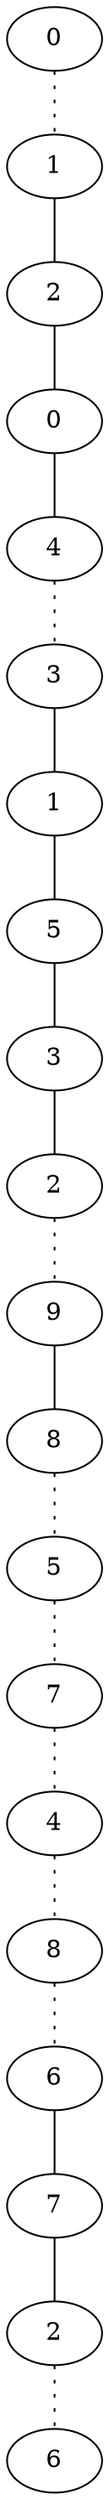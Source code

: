 graph {
a0[label=0];
a1[label=1];
a2[label=2];
a3[label=0];
a4[label=4];
a5[label=3];
a6[label=1];
a7[label=5];
a8[label=3];
a9[label=2];
a10[label=9];
a11[label=8];
a12[label=5];
a13[label=7];
a14[label=4];
a15[label=8];
a16[label=6];
a17[label=7];
a18[label=2];
a19[label=6];
a0 -- a1 [style=dotted];
a1 -- a2;
a2 -- a3;
a3 -- a4;
a4 -- a5 [style=dotted];
a5 -- a6;
a6 -- a7;
a7 -- a8;
a8 -- a9;
a9 -- a10 [style=dotted];
a10 -- a11;
a11 -- a12 [style=dotted];
a12 -- a13 [style=dotted];
a13 -- a14 [style=dotted];
a14 -- a15 [style=dotted];
a15 -- a16 [style=dotted];
a16 -- a17;
a17 -- a18;
a18 -- a19 [style=dotted];
}
